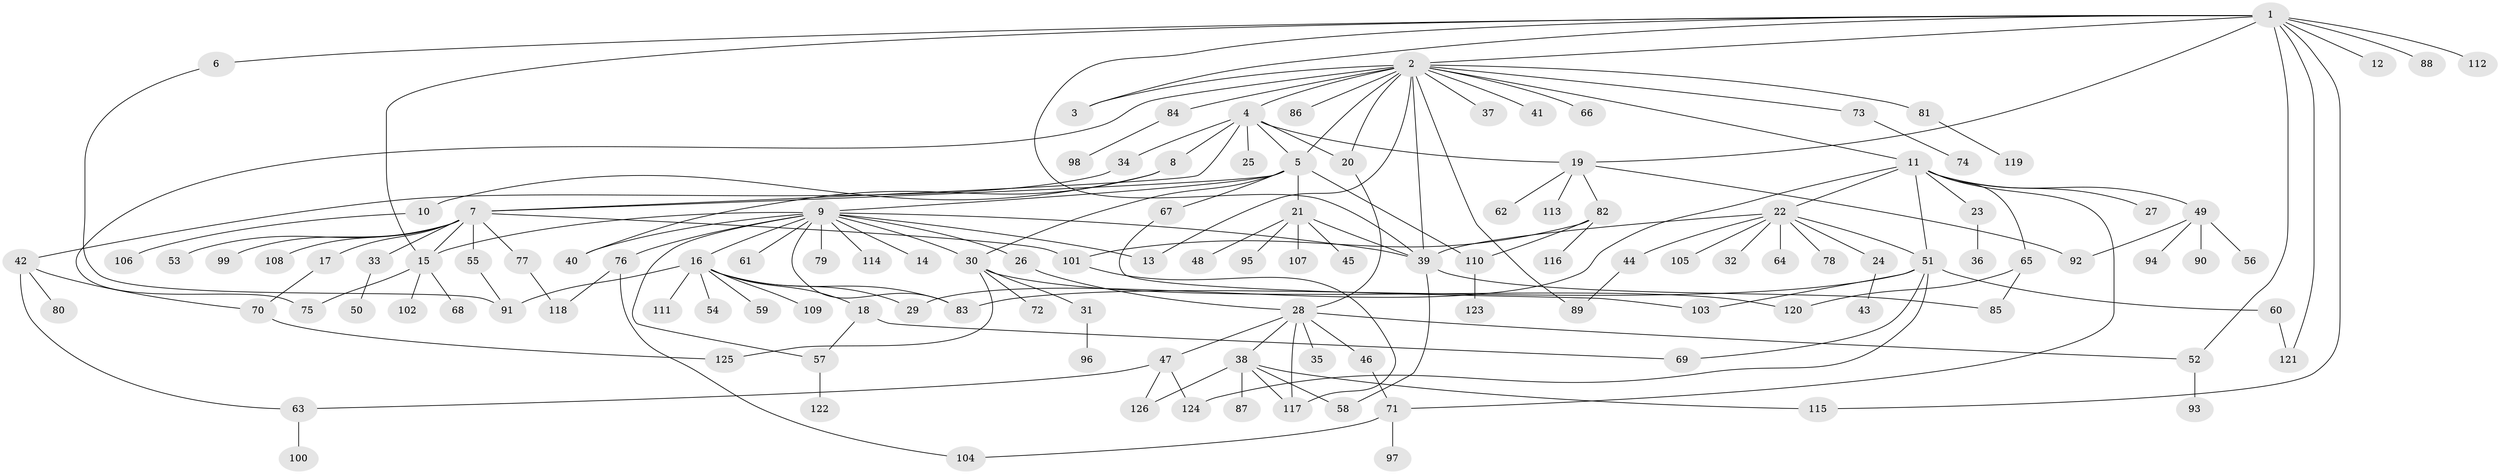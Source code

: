 // coarse degree distribution, {8: 0.056179775280898875, 6: 0.011235955056179775, 7: 0.02247191011235955, 3: 0.11235955056179775, 2: 0.25842696629213485, 1: 0.4157303370786517, 10: 0.02247191011235955, 4: 0.02247191011235955, 5: 0.0449438202247191, 16: 0.011235955056179775, 11: 0.011235955056179775, 14: 0.011235955056179775}
// Generated by graph-tools (version 1.1) at 2025/36/03/04/25 23:36:47]
// undirected, 126 vertices, 170 edges
graph export_dot {
  node [color=gray90,style=filled];
  1;
  2;
  3;
  4;
  5;
  6;
  7;
  8;
  9;
  10;
  11;
  12;
  13;
  14;
  15;
  16;
  17;
  18;
  19;
  20;
  21;
  22;
  23;
  24;
  25;
  26;
  27;
  28;
  29;
  30;
  31;
  32;
  33;
  34;
  35;
  36;
  37;
  38;
  39;
  40;
  41;
  42;
  43;
  44;
  45;
  46;
  47;
  48;
  49;
  50;
  51;
  52;
  53;
  54;
  55;
  56;
  57;
  58;
  59;
  60;
  61;
  62;
  63;
  64;
  65;
  66;
  67;
  68;
  69;
  70;
  71;
  72;
  73;
  74;
  75;
  76;
  77;
  78;
  79;
  80;
  81;
  82;
  83;
  84;
  85;
  86;
  87;
  88;
  89;
  90;
  91;
  92;
  93;
  94;
  95;
  96;
  97;
  98;
  99;
  100;
  101;
  102;
  103;
  104;
  105;
  106;
  107;
  108;
  109;
  110;
  111;
  112;
  113;
  114;
  115;
  116;
  117;
  118;
  119;
  120;
  121;
  122;
  123;
  124;
  125;
  126;
  1 -- 2;
  1 -- 3;
  1 -- 6;
  1 -- 12;
  1 -- 15;
  1 -- 19;
  1 -- 39;
  1 -- 52;
  1 -- 88;
  1 -- 112;
  1 -- 115;
  1 -- 121;
  2 -- 3;
  2 -- 4;
  2 -- 5;
  2 -- 11;
  2 -- 13;
  2 -- 20;
  2 -- 37;
  2 -- 39;
  2 -- 41;
  2 -- 66;
  2 -- 73;
  2 -- 75;
  2 -- 81;
  2 -- 84;
  2 -- 86;
  2 -- 89;
  4 -- 5;
  4 -- 7;
  4 -- 8;
  4 -- 19;
  4 -- 20;
  4 -- 25;
  4 -- 34;
  5 -- 7;
  5 -- 9;
  5 -- 21;
  5 -- 30;
  5 -- 67;
  5 -- 110;
  6 -- 91;
  7 -- 15;
  7 -- 17;
  7 -- 33;
  7 -- 53;
  7 -- 55;
  7 -- 77;
  7 -- 99;
  7 -- 101;
  7 -- 108;
  8 -- 10;
  8 -- 40;
  9 -- 13;
  9 -- 14;
  9 -- 15;
  9 -- 16;
  9 -- 26;
  9 -- 30;
  9 -- 39;
  9 -- 40;
  9 -- 57;
  9 -- 61;
  9 -- 76;
  9 -- 79;
  9 -- 83;
  9 -- 114;
  10 -- 106;
  11 -- 22;
  11 -- 23;
  11 -- 27;
  11 -- 29;
  11 -- 49;
  11 -- 51;
  11 -- 65;
  11 -- 71;
  15 -- 68;
  15 -- 75;
  15 -- 102;
  16 -- 18;
  16 -- 29;
  16 -- 54;
  16 -- 59;
  16 -- 83;
  16 -- 91;
  16 -- 109;
  16 -- 111;
  17 -- 70;
  18 -- 57;
  18 -- 69;
  19 -- 62;
  19 -- 82;
  19 -- 92;
  19 -- 113;
  20 -- 28;
  21 -- 39;
  21 -- 45;
  21 -- 48;
  21 -- 95;
  21 -- 107;
  22 -- 24;
  22 -- 32;
  22 -- 39;
  22 -- 44;
  22 -- 51;
  22 -- 64;
  22 -- 78;
  22 -- 105;
  23 -- 36;
  24 -- 43;
  26 -- 28;
  28 -- 35;
  28 -- 38;
  28 -- 46;
  28 -- 47;
  28 -- 52;
  28 -- 117;
  30 -- 31;
  30 -- 72;
  30 -- 120;
  30 -- 125;
  31 -- 96;
  33 -- 50;
  34 -- 42;
  38 -- 58;
  38 -- 87;
  38 -- 115;
  38 -- 117;
  38 -- 126;
  39 -- 58;
  39 -- 85;
  42 -- 63;
  42 -- 70;
  42 -- 80;
  44 -- 89;
  46 -- 71;
  47 -- 63;
  47 -- 124;
  47 -- 126;
  49 -- 56;
  49 -- 90;
  49 -- 92;
  49 -- 94;
  51 -- 60;
  51 -- 69;
  51 -- 83;
  51 -- 103;
  51 -- 124;
  52 -- 93;
  55 -- 91;
  57 -- 122;
  60 -- 121;
  63 -- 100;
  65 -- 85;
  65 -- 120;
  67 -- 103;
  70 -- 125;
  71 -- 97;
  71 -- 104;
  73 -- 74;
  76 -- 104;
  76 -- 118;
  77 -- 118;
  81 -- 119;
  82 -- 101;
  82 -- 110;
  82 -- 116;
  84 -- 98;
  101 -- 117;
  110 -- 123;
}
